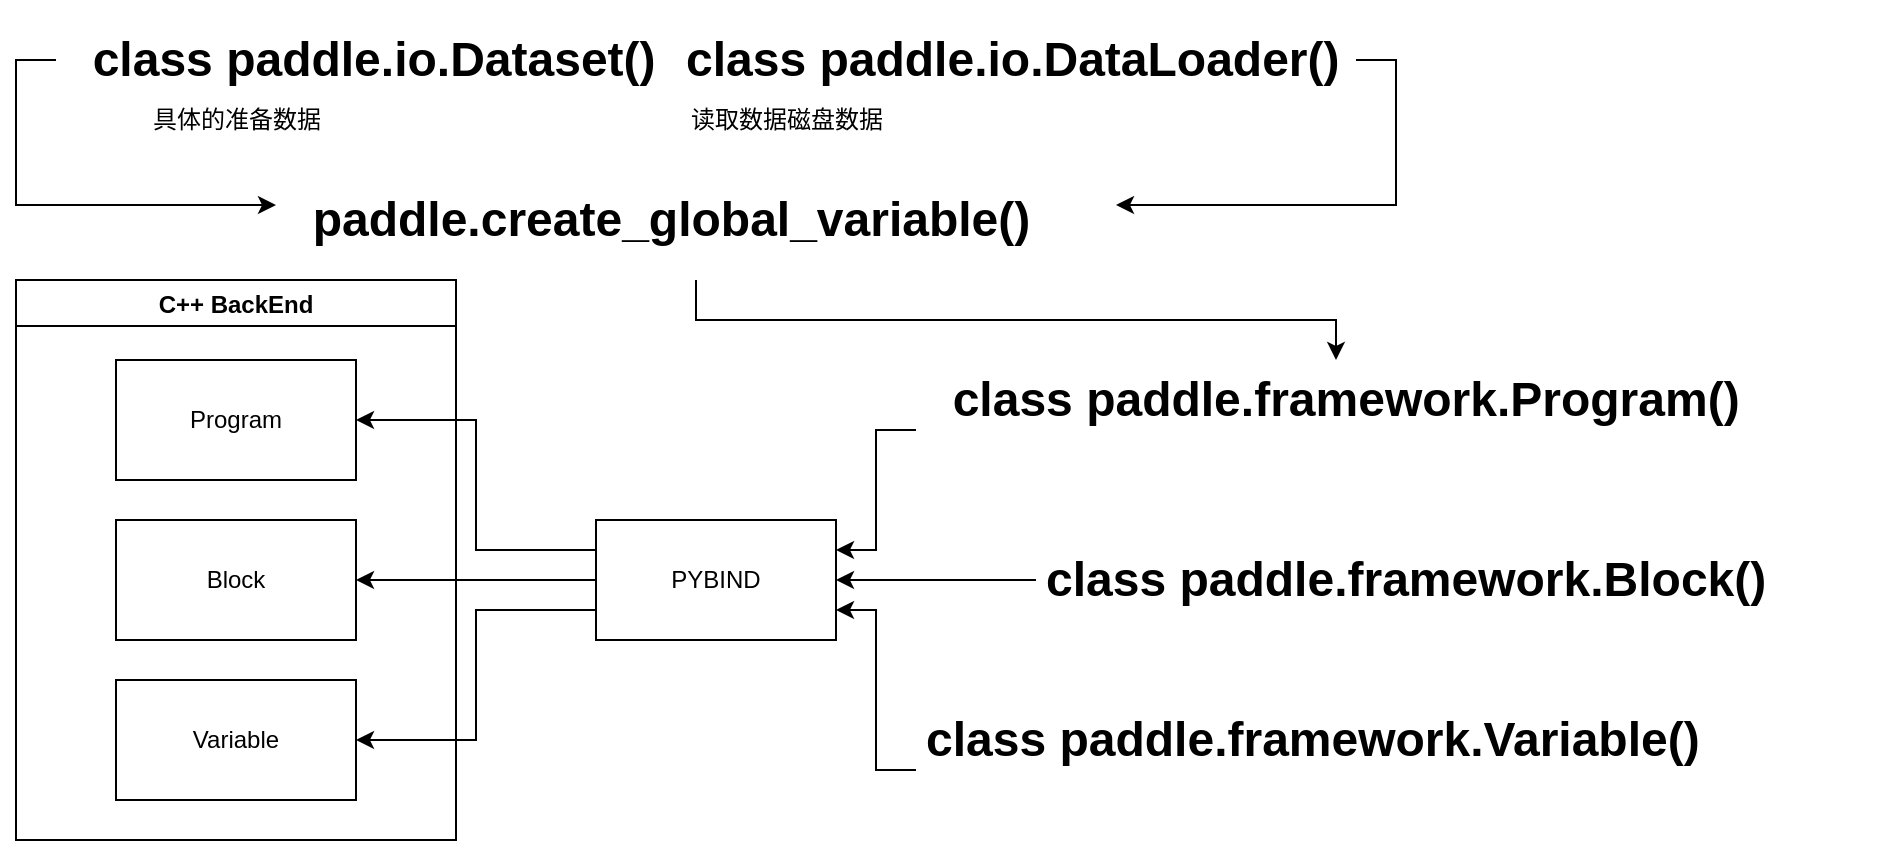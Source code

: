 <mxfile version="18.0.3" type="github">
  <diagram id="IObFyk8-7E5EnmeuEF2M" name="Page-1">
    <mxGraphModel dx="2066" dy="769" grid="1" gridSize="10" guides="1" tooltips="1" connect="1" arrows="1" fold="1" page="1" pageScale="1" pageWidth="850" pageHeight="1100" math="0" shadow="0">
      <root>
        <mxCell id="0" />
        <mxCell id="1" parent="0" />
        <mxCell id="GkknIxkGLSd5BFEGx2ba-19" style="edgeStyle=orthogonalEdgeStyle;rounded=0;orthogonalLoop=1;jettySize=auto;html=1;exitX=1;exitY=0.5;exitDx=0;exitDy=0;entryX=1;entryY=0.25;entryDx=0;entryDy=0;" edge="1" parent="1" source="GkknIxkGLSd5BFEGx2ba-2" target="GkknIxkGLSd5BFEGx2ba-7">
          <mxGeometry relative="1" as="geometry" />
        </mxCell>
        <mxCell id="GkknIxkGLSd5BFEGx2ba-2" value="&lt;h1&gt;class paddle.io.DataLoader()&lt;/h1&gt;&lt;p&gt;&lt;br&gt;&lt;/p&gt;" style="text;html=1;strokeColor=none;fillColor=none;spacing=5;spacingTop=-20;whiteSpace=wrap;overflow=hidden;rounded=0;" vertex="1" parent="1">
          <mxGeometry x="360" y="110" width="340" height="40" as="geometry" />
        </mxCell>
        <mxCell id="GkknIxkGLSd5BFEGx2ba-28" style="edgeStyle=orthogonalEdgeStyle;rounded=0;orthogonalLoop=1;jettySize=auto;html=1;exitX=0;exitY=0.5;exitDx=0;exitDy=0;entryX=0;entryY=0.25;entryDx=0;entryDy=0;" edge="1" parent="1" source="GkknIxkGLSd5BFEGx2ba-3" target="GkknIxkGLSd5BFEGx2ba-7">
          <mxGeometry relative="1" as="geometry" />
        </mxCell>
        <mxCell id="GkknIxkGLSd5BFEGx2ba-3" value="&lt;h1&gt;&amp;nbsp; class paddle.io.Dataset()&lt;/h1&gt;" style="text;html=1;strokeColor=none;fillColor=none;spacing=5;spacingTop=-20;whiteSpace=wrap;overflow=hidden;rounded=0;" vertex="1" parent="1">
          <mxGeometry x="50" y="110" width="320" height="40" as="geometry" />
        </mxCell>
        <mxCell id="GkknIxkGLSd5BFEGx2ba-5" value="具体的准备数据" style="text;html=1;align=center;verticalAlign=middle;resizable=0;points=[];autosize=1;strokeColor=none;fillColor=none;" vertex="1" parent="1">
          <mxGeometry x="90" y="150" width="100" height="20" as="geometry" />
        </mxCell>
        <mxCell id="GkknIxkGLSd5BFEGx2ba-6" value="读取数据磁盘数据" style="text;html=1;align=center;verticalAlign=middle;resizable=0;points=[];autosize=1;strokeColor=none;fillColor=none;" vertex="1" parent="1">
          <mxGeometry x="360" y="150" width="110" height="20" as="geometry" />
        </mxCell>
        <mxCell id="GkknIxkGLSd5BFEGx2ba-55" style="edgeStyle=orthogonalEdgeStyle;rounded=0;orthogonalLoop=1;jettySize=auto;html=1;exitX=0;exitY=0.5;exitDx=0;exitDy=0;entryX=1;entryY=0.25;entryDx=0;entryDy=0;" edge="1" parent="1" source="GkknIxkGLSd5BFEGx2ba-44" target="GkknIxkGLSd5BFEGx2ba-48">
          <mxGeometry relative="1" as="geometry" />
        </mxCell>
        <mxCell id="GkknIxkGLSd5BFEGx2ba-44" value="&lt;h1&gt;&amp;nbsp; class paddle.framework.Program()&lt;br&gt;&lt;/h1&gt;" style="text;html=1;strokeColor=none;fillColor=none;spacing=5;spacingTop=-20;whiteSpace=wrap;overflow=hidden;rounded=0;" vertex="1" parent="1">
          <mxGeometry x="480" y="280" width="420" height="70" as="geometry" />
        </mxCell>
        <mxCell id="GkknIxkGLSd5BFEGx2ba-56" style="edgeStyle=orthogonalEdgeStyle;rounded=0;orthogonalLoop=1;jettySize=auto;html=1;exitX=0;exitY=0.5;exitDx=0;exitDy=0;entryX=1;entryY=0.5;entryDx=0;entryDy=0;" edge="1" parent="1" source="GkknIxkGLSd5BFEGx2ba-45" target="GkknIxkGLSd5BFEGx2ba-48">
          <mxGeometry relative="1" as="geometry" />
        </mxCell>
        <mxCell id="GkknIxkGLSd5BFEGx2ba-45" value="&lt;h1&gt;class paddle.framework.Block()&lt;br&gt;&lt;/h1&gt;" style="text;html=1;strokeColor=none;fillColor=none;spacing=5;spacingTop=-20;whiteSpace=wrap;overflow=hidden;rounded=0;" vertex="1" parent="1">
          <mxGeometry x="540" y="370" width="420" height="40" as="geometry" />
        </mxCell>
        <mxCell id="GkknIxkGLSd5BFEGx2ba-57" style="edgeStyle=orthogonalEdgeStyle;rounded=0;orthogonalLoop=1;jettySize=auto;html=1;exitX=0;exitY=0.5;exitDx=0;exitDy=0;entryX=1;entryY=0.75;entryDx=0;entryDy=0;" edge="1" parent="1" source="GkknIxkGLSd5BFEGx2ba-46" target="GkknIxkGLSd5BFEGx2ba-48">
          <mxGeometry relative="1" as="geometry" />
        </mxCell>
        <mxCell id="GkknIxkGLSd5BFEGx2ba-46" value="&lt;h1&gt;class paddle.framework.Variable()&lt;br&gt;&lt;/h1&gt;" style="text;html=1;strokeColor=none;fillColor=none;spacing=5;spacingTop=-20;whiteSpace=wrap;overflow=hidden;rounded=0;" vertex="1" parent="1">
          <mxGeometry x="480" y="450" width="420" height="70" as="geometry" />
        </mxCell>
        <mxCell id="GkknIxkGLSd5BFEGx2ba-61" style="edgeStyle=orthogonalEdgeStyle;rounded=0;orthogonalLoop=1;jettySize=auto;html=1;exitX=0.5;exitY=1;exitDx=0;exitDy=0;entryX=0.5;entryY=0;entryDx=0;entryDy=0;" edge="1" parent="1" source="GkknIxkGLSd5BFEGx2ba-7" target="GkknIxkGLSd5BFEGx2ba-44">
          <mxGeometry relative="1" as="geometry" />
        </mxCell>
        <mxCell id="GkknIxkGLSd5BFEGx2ba-7" value="&lt;h1&gt;&amp;nbsp; paddle.create_global_variable()&lt;br&gt;&lt;/h1&gt;" style="text;html=1;strokeColor=none;fillColor=none;spacing=5;spacingTop=-20;whiteSpace=wrap;overflow=hidden;rounded=0;" vertex="1" parent="1">
          <mxGeometry x="160" y="190" width="420" height="50" as="geometry" />
        </mxCell>
        <mxCell id="GkknIxkGLSd5BFEGx2ba-58" style="edgeStyle=orthogonalEdgeStyle;rounded=0;orthogonalLoop=1;jettySize=auto;html=1;exitX=0;exitY=0.25;exitDx=0;exitDy=0;entryX=1;entryY=0.5;entryDx=0;entryDy=0;" edge="1" parent="1" source="GkknIxkGLSd5BFEGx2ba-48" target="GkknIxkGLSd5BFEGx2ba-52">
          <mxGeometry relative="1" as="geometry" />
        </mxCell>
        <mxCell id="GkknIxkGLSd5BFEGx2ba-59" style="edgeStyle=orthogonalEdgeStyle;rounded=0;orthogonalLoop=1;jettySize=auto;html=1;exitX=0;exitY=0.5;exitDx=0;exitDy=0;entryX=1;entryY=0.5;entryDx=0;entryDy=0;" edge="1" parent="1" source="GkknIxkGLSd5BFEGx2ba-48" target="GkknIxkGLSd5BFEGx2ba-53">
          <mxGeometry relative="1" as="geometry" />
        </mxCell>
        <mxCell id="GkknIxkGLSd5BFEGx2ba-60" style="edgeStyle=orthogonalEdgeStyle;rounded=0;orthogonalLoop=1;jettySize=auto;html=1;exitX=0;exitY=0.75;exitDx=0;exitDy=0;entryX=1;entryY=0.5;entryDx=0;entryDy=0;" edge="1" parent="1" source="GkknIxkGLSd5BFEGx2ba-48" target="GkknIxkGLSd5BFEGx2ba-54">
          <mxGeometry relative="1" as="geometry" />
        </mxCell>
        <mxCell id="GkknIxkGLSd5BFEGx2ba-48" value="PYBIND" style="rounded=0;whiteSpace=wrap;html=1;" vertex="1" parent="1">
          <mxGeometry x="320" y="360" width="120" height="60" as="geometry" />
        </mxCell>
        <mxCell id="GkknIxkGLSd5BFEGx2ba-51" value="C++ BackEnd" style="swimlane;" vertex="1" parent="1">
          <mxGeometry x="30" y="240" width="220" height="280" as="geometry" />
        </mxCell>
        <mxCell id="GkknIxkGLSd5BFEGx2ba-52" value="Program" style="rounded=0;whiteSpace=wrap;html=1;" vertex="1" parent="GkknIxkGLSd5BFEGx2ba-51">
          <mxGeometry x="50" y="40" width="120" height="60" as="geometry" />
        </mxCell>
        <mxCell id="GkknIxkGLSd5BFEGx2ba-54" value="Variable" style="rounded=0;whiteSpace=wrap;html=1;" vertex="1" parent="GkknIxkGLSd5BFEGx2ba-51">
          <mxGeometry x="50" y="200" width="120" height="60" as="geometry" />
        </mxCell>
        <mxCell id="GkknIxkGLSd5BFEGx2ba-53" value="Block" style="rounded=0;whiteSpace=wrap;html=1;" vertex="1" parent="GkknIxkGLSd5BFEGx2ba-51">
          <mxGeometry x="50" y="120" width="120" height="60" as="geometry" />
        </mxCell>
      </root>
    </mxGraphModel>
  </diagram>
</mxfile>
